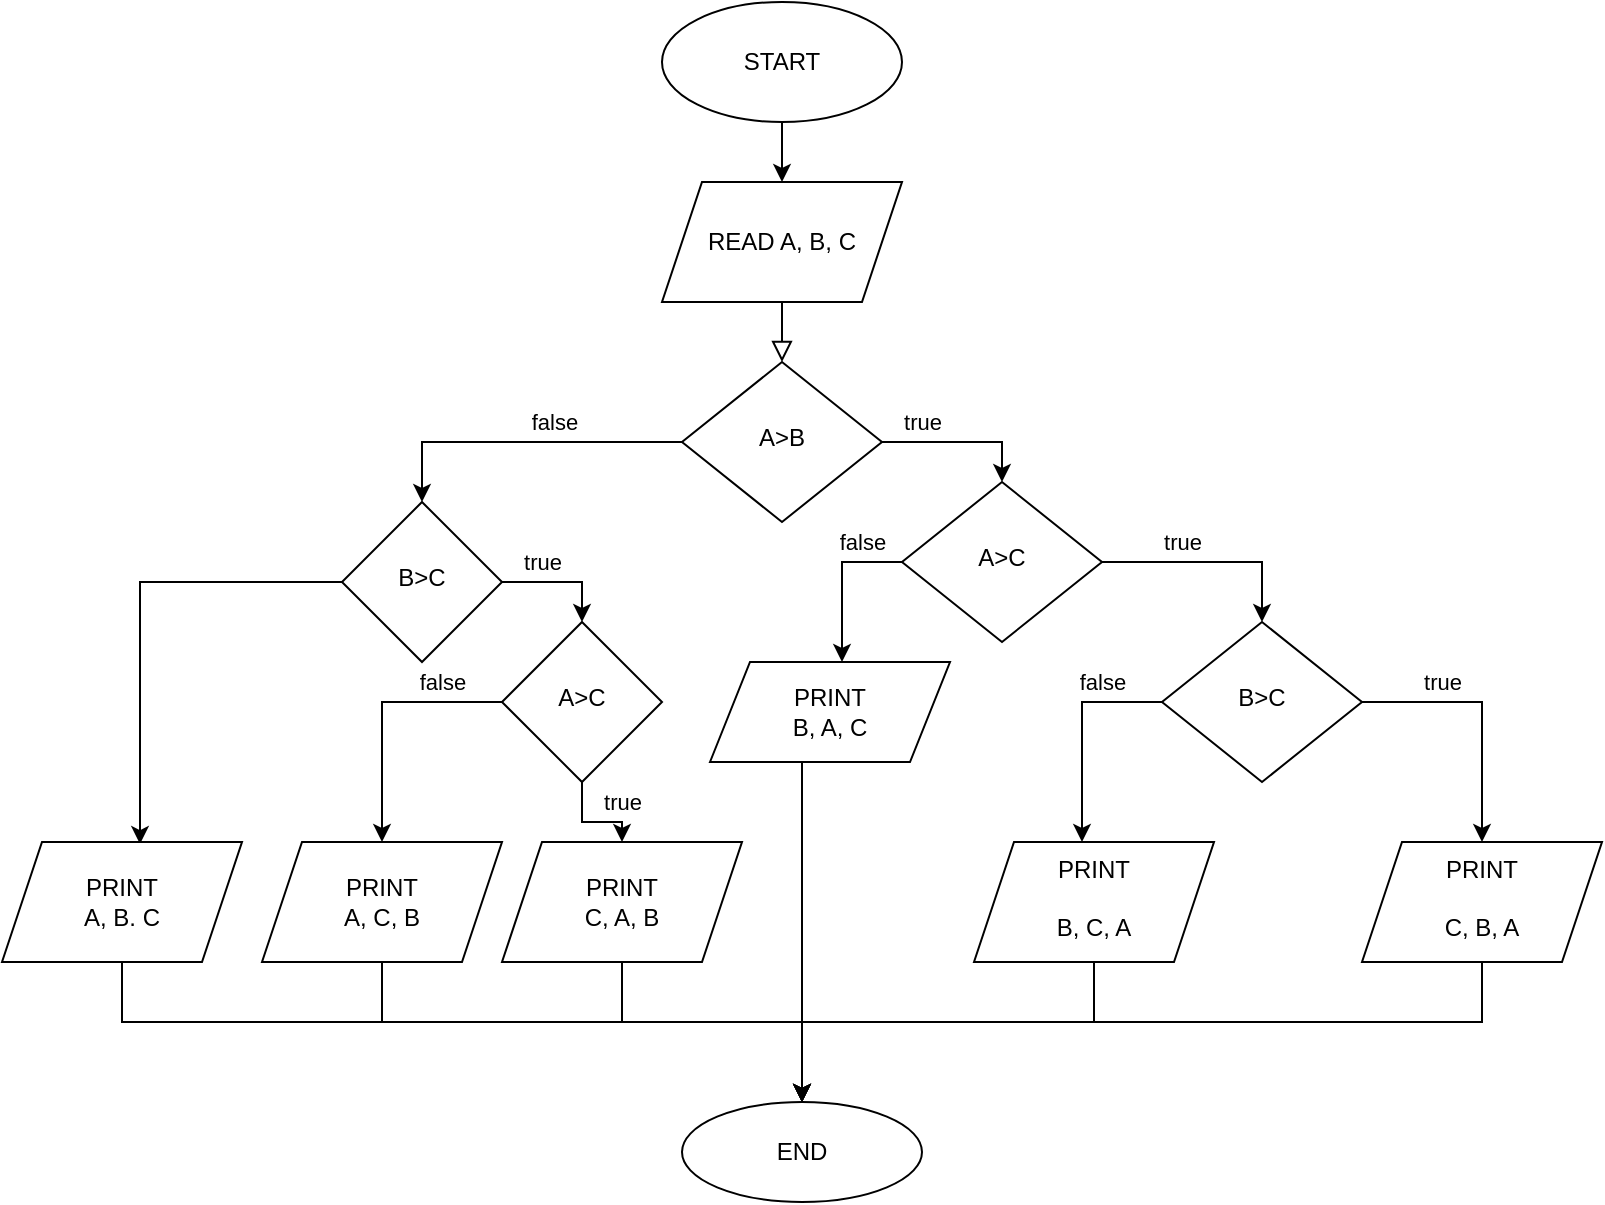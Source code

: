 <mxfile version="20.2.5" type="github">
  <diagram id="C5RBs43oDa-KdzZeNtuy" name="Page-1">
    <mxGraphModel dx="794" dy="1650" grid="1" gridSize="10" guides="1" tooltips="1" connect="1" arrows="1" fold="1" page="1" pageScale="1" pageWidth="827" pageHeight="1169" math="0" shadow="0">
      <root>
        <mxCell id="WIyWlLk6GJQsqaUBKTNV-0" />
        <mxCell id="WIyWlLk6GJQsqaUBKTNV-1" parent="WIyWlLk6GJQsqaUBKTNV-0" />
        <mxCell id="WIyWlLk6GJQsqaUBKTNV-2" value="" style="rounded=0;html=1;jettySize=auto;orthogonalLoop=1;fontSize=11;endArrow=block;endFill=0;endSize=8;strokeWidth=1;shadow=0;labelBackgroundColor=none;edgeStyle=orthogonalEdgeStyle;" parent="WIyWlLk6GJQsqaUBKTNV-1" source="nDEjDnN1kgDwxqb6IUxM-1" target="WIyWlLk6GJQsqaUBKTNV-6" edge="1">
          <mxGeometry relative="1" as="geometry">
            <mxPoint x="220" y="120" as="sourcePoint" />
          </mxGeometry>
        </mxCell>
        <mxCell id="nDEjDnN1kgDwxqb6IUxM-4" value="true " style="edgeStyle=orthogonalEdgeStyle;rounded=0;orthogonalLoop=1;jettySize=auto;html=1;exitX=1;exitY=0.5;exitDx=0;exitDy=0;" edge="1" parent="WIyWlLk6GJQsqaUBKTNV-1" source="WIyWlLk6GJQsqaUBKTNV-6" target="nDEjDnN1kgDwxqb6IUxM-3">
          <mxGeometry x="-0.5" y="10" relative="1" as="geometry">
            <Array as="points">
              <mxPoint x="560" y="-20" />
            </Array>
            <mxPoint as="offset" />
          </mxGeometry>
        </mxCell>
        <mxCell id="nDEjDnN1kgDwxqb6IUxM-23" value="false" style="edgeStyle=orthogonalEdgeStyle;rounded=0;orthogonalLoop=1;jettySize=auto;html=1;" edge="1" parent="WIyWlLk6GJQsqaUBKTNV-1" source="WIyWlLk6GJQsqaUBKTNV-6" target="nDEjDnN1kgDwxqb6IUxM-22">
          <mxGeometry x="-0.2" y="-10" relative="1" as="geometry">
            <Array as="points">
              <mxPoint x="270" y="-20" />
            </Array>
            <mxPoint as="offset" />
          </mxGeometry>
        </mxCell>
        <mxCell id="WIyWlLk6GJQsqaUBKTNV-6" value="A&amp;gt;B" style="rhombus;whiteSpace=wrap;html=1;shadow=0;fontFamily=Helvetica;fontSize=12;align=center;strokeWidth=1;spacing=6;spacingTop=-4;" parent="WIyWlLk6GJQsqaUBKTNV-1" vertex="1">
          <mxGeometry x="400" y="-60" width="100" height="80" as="geometry" />
        </mxCell>
        <mxCell id="nDEjDnN1kgDwxqb6IUxM-2" style="edgeStyle=orthogonalEdgeStyle;rounded=0;orthogonalLoop=1;jettySize=auto;html=1;entryX=0.5;entryY=0;entryDx=0;entryDy=0;" edge="1" parent="WIyWlLk6GJQsqaUBKTNV-1" source="nDEjDnN1kgDwxqb6IUxM-0" target="nDEjDnN1kgDwxqb6IUxM-1">
          <mxGeometry relative="1" as="geometry" />
        </mxCell>
        <mxCell id="nDEjDnN1kgDwxqb6IUxM-0" value="START" style="ellipse;whiteSpace=wrap;html=1;" vertex="1" parent="WIyWlLk6GJQsqaUBKTNV-1">
          <mxGeometry x="390" y="-240" width="120" height="60" as="geometry" />
        </mxCell>
        <mxCell id="nDEjDnN1kgDwxqb6IUxM-1" value="READ A, B, C" style="shape=parallelogram;perimeter=parallelogramPerimeter;whiteSpace=wrap;html=1;fixedSize=1;" vertex="1" parent="WIyWlLk6GJQsqaUBKTNV-1">
          <mxGeometry x="390" y="-150" width="120" height="60" as="geometry" />
        </mxCell>
        <mxCell id="nDEjDnN1kgDwxqb6IUxM-9" value="true" style="edgeStyle=orthogonalEdgeStyle;rounded=0;orthogonalLoop=1;jettySize=auto;html=1;" edge="1" parent="WIyWlLk6GJQsqaUBKTNV-1" source="nDEjDnN1kgDwxqb6IUxM-3" target="nDEjDnN1kgDwxqb6IUxM-8">
          <mxGeometry x="-0.273" y="10" relative="1" as="geometry">
            <Array as="points">
              <mxPoint x="690" y="40" />
            </Array>
            <mxPoint as="offset" />
          </mxGeometry>
        </mxCell>
        <mxCell id="nDEjDnN1kgDwxqb6IUxM-20" value="false" style="edgeStyle=orthogonalEdgeStyle;rounded=0;orthogonalLoop=1;jettySize=auto;html=1;" edge="1" parent="WIyWlLk6GJQsqaUBKTNV-1" source="nDEjDnN1kgDwxqb6IUxM-3">
          <mxGeometry x="-0.5" y="-10" relative="1" as="geometry">
            <mxPoint x="480" y="90" as="targetPoint" />
            <Array as="points">
              <mxPoint x="480" y="40" />
              <mxPoint x="480" y="80" />
            </Array>
            <mxPoint as="offset" />
          </mxGeometry>
        </mxCell>
        <mxCell id="nDEjDnN1kgDwxqb6IUxM-3" value="A&amp;gt;C" style="rhombus;whiteSpace=wrap;html=1;shadow=0;fontFamily=Helvetica;fontSize=12;align=center;strokeWidth=1;spacing=6;spacingTop=-4;" vertex="1" parent="WIyWlLk6GJQsqaUBKTNV-1">
          <mxGeometry x="510" width="100" height="80" as="geometry" />
        </mxCell>
        <mxCell id="nDEjDnN1kgDwxqb6IUxM-11" value="true" style="edgeStyle=orthogonalEdgeStyle;rounded=0;orthogonalLoop=1;jettySize=auto;html=1;" edge="1" parent="WIyWlLk6GJQsqaUBKTNV-1" source="nDEjDnN1kgDwxqb6IUxM-8" target="nDEjDnN1kgDwxqb6IUxM-10">
          <mxGeometry x="-0.385" y="10" relative="1" as="geometry">
            <Array as="points">
              <mxPoint x="800" y="110" />
            </Array>
            <mxPoint as="offset" />
          </mxGeometry>
        </mxCell>
        <mxCell id="nDEjDnN1kgDwxqb6IUxM-14" value="false" style="edgeStyle=orthogonalEdgeStyle;rounded=0;orthogonalLoop=1;jettySize=auto;html=1;" edge="1" parent="WIyWlLk6GJQsqaUBKTNV-1" source="nDEjDnN1kgDwxqb6IUxM-8" target="nDEjDnN1kgDwxqb6IUxM-13">
          <mxGeometry x="-0.455" y="-10" relative="1" as="geometry">
            <Array as="points">
              <mxPoint x="600" y="110" />
            </Array>
            <mxPoint as="offset" />
          </mxGeometry>
        </mxCell>
        <mxCell id="nDEjDnN1kgDwxqb6IUxM-8" value="B&amp;gt;C" style="rhombus;whiteSpace=wrap;html=1;shadow=0;fontFamily=Helvetica;fontSize=12;align=center;strokeWidth=1;spacing=6;spacingTop=-4;" vertex="1" parent="WIyWlLk6GJQsqaUBKTNV-1">
          <mxGeometry x="640" y="70" width="100" height="80" as="geometry" />
        </mxCell>
        <mxCell id="nDEjDnN1kgDwxqb6IUxM-42" style="edgeStyle=orthogonalEdgeStyle;rounded=0;orthogonalLoop=1;jettySize=auto;html=1;entryX=0.5;entryY=0;entryDx=0;entryDy=0;" edge="1" parent="WIyWlLk6GJQsqaUBKTNV-1" source="nDEjDnN1kgDwxqb6IUxM-10" target="nDEjDnN1kgDwxqb6IUxM-38">
          <mxGeometry relative="1" as="geometry">
            <Array as="points">
              <mxPoint x="800" y="270" />
              <mxPoint x="460" y="270" />
            </Array>
          </mxGeometry>
        </mxCell>
        <mxCell id="nDEjDnN1kgDwxqb6IUxM-10" value="&lt;div&gt;PRINT&lt;/div&gt;&lt;div&gt;&lt;br&gt;&lt;/div&gt;C, B, A" style="shape=parallelogram;perimeter=parallelogramPerimeter;whiteSpace=wrap;html=1;fixedSize=1;shadow=0;strokeWidth=1;spacing=6;spacingTop=-4;" vertex="1" parent="WIyWlLk6GJQsqaUBKTNV-1">
          <mxGeometry x="740" y="180" width="120" height="60" as="geometry" />
        </mxCell>
        <mxCell id="nDEjDnN1kgDwxqb6IUxM-44" style="edgeStyle=orthogonalEdgeStyle;rounded=0;orthogonalLoop=1;jettySize=auto;html=1;entryX=0.5;entryY=0;entryDx=0;entryDy=0;" edge="1" parent="WIyWlLk6GJQsqaUBKTNV-1" source="nDEjDnN1kgDwxqb6IUxM-13" target="nDEjDnN1kgDwxqb6IUxM-38">
          <mxGeometry relative="1" as="geometry">
            <Array as="points">
              <mxPoint x="606" y="270" />
              <mxPoint x="460" y="270" />
            </Array>
          </mxGeometry>
        </mxCell>
        <mxCell id="nDEjDnN1kgDwxqb6IUxM-13" value="&lt;div&gt;PRINT&lt;/div&gt;&lt;div&gt;&lt;br&gt;&lt;/div&gt;B, C, A" style="shape=parallelogram;perimeter=parallelogramPerimeter;whiteSpace=wrap;html=1;fixedSize=1;shadow=0;strokeWidth=1;spacing=6;spacingTop=-4;" vertex="1" parent="WIyWlLk6GJQsqaUBKTNV-1">
          <mxGeometry x="546" y="180" width="120" height="60" as="geometry" />
        </mxCell>
        <mxCell id="nDEjDnN1kgDwxqb6IUxM-45" style="edgeStyle=orthogonalEdgeStyle;rounded=0;orthogonalLoop=1;jettySize=auto;html=1;entryX=0.5;entryY=0;entryDx=0;entryDy=0;" edge="1" parent="WIyWlLk6GJQsqaUBKTNV-1" source="nDEjDnN1kgDwxqb6IUxM-17" target="nDEjDnN1kgDwxqb6IUxM-38">
          <mxGeometry relative="1" as="geometry">
            <Array as="points">
              <mxPoint x="460" y="210" />
              <mxPoint x="460" y="210" />
            </Array>
          </mxGeometry>
        </mxCell>
        <mxCell id="nDEjDnN1kgDwxqb6IUxM-17" value="&lt;div&gt;PRINT &lt;br&gt;&lt;/div&gt;&lt;div&gt;B, A, C&lt;br&gt;&lt;/div&gt;" style="shape=parallelogram;perimeter=parallelogramPerimeter;whiteSpace=wrap;html=1;fixedSize=1;" vertex="1" parent="WIyWlLk6GJQsqaUBKTNV-1">
          <mxGeometry x="414" y="90" width="120" height="50" as="geometry" />
        </mxCell>
        <mxCell id="nDEjDnN1kgDwxqb6IUxM-29" value="true" style="edgeStyle=orthogonalEdgeStyle;rounded=0;orthogonalLoop=1;jettySize=auto;html=1;" edge="1" parent="WIyWlLk6GJQsqaUBKTNV-1" source="nDEjDnN1kgDwxqb6IUxM-22" target="nDEjDnN1kgDwxqb6IUxM-28">
          <mxGeometry x="-0.333" y="10" relative="1" as="geometry">
            <Array as="points">
              <mxPoint x="350" y="50" />
            </Array>
            <mxPoint as="offset" />
          </mxGeometry>
        </mxCell>
        <mxCell id="nDEjDnN1kgDwxqb6IUxM-37" style="edgeStyle=orthogonalEdgeStyle;rounded=0;orthogonalLoop=1;jettySize=auto;html=1;entryX=0.575;entryY=0.017;entryDx=0;entryDy=0;entryPerimeter=0;" edge="1" parent="WIyWlLk6GJQsqaUBKTNV-1" source="nDEjDnN1kgDwxqb6IUxM-22" target="nDEjDnN1kgDwxqb6IUxM-34">
          <mxGeometry relative="1" as="geometry" />
        </mxCell>
        <mxCell id="nDEjDnN1kgDwxqb6IUxM-22" value="B&amp;gt;C" style="rhombus;whiteSpace=wrap;html=1;shadow=0;strokeWidth=1;spacing=6;spacingTop=-4;" vertex="1" parent="WIyWlLk6GJQsqaUBKTNV-1">
          <mxGeometry x="230" y="10" width="80" height="80" as="geometry" />
        </mxCell>
        <mxCell id="nDEjDnN1kgDwxqb6IUxM-41" style="edgeStyle=orthogonalEdgeStyle;rounded=0;orthogonalLoop=1;jettySize=auto;html=1;entryX=0.5;entryY=0;entryDx=0;entryDy=0;" edge="1" parent="WIyWlLk6GJQsqaUBKTNV-1" source="nDEjDnN1kgDwxqb6IUxM-24" target="nDEjDnN1kgDwxqb6IUxM-38">
          <mxGeometry relative="1" as="geometry">
            <Array as="points">
              <mxPoint x="370" y="270" />
              <mxPoint x="460" y="270" />
            </Array>
          </mxGeometry>
        </mxCell>
        <mxCell id="nDEjDnN1kgDwxqb6IUxM-24" value="&lt;div&gt;PRINT &lt;br&gt;&lt;/div&gt;&lt;div&gt;C, A, B&lt;br&gt;&lt;/div&gt;" style="shape=parallelogram;perimeter=parallelogramPerimeter;whiteSpace=wrap;html=1;fixedSize=1;" vertex="1" parent="WIyWlLk6GJQsqaUBKTNV-1">
          <mxGeometry x="310" y="180" width="120" height="60" as="geometry" />
        </mxCell>
        <mxCell id="nDEjDnN1kgDwxqb6IUxM-31" value="true" style="edgeStyle=orthogonalEdgeStyle;rounded=0;orthogonalLoop=1;jettySize=auto;html=1;" edge="1" parent="WIyWlLk6GJQsqaUBKTNV-1" source="nDEjDnN1kgDwxqb6IUxM-28" target="nDEjDnN1kgDwxqb6IUxM-24">
          <mxGeometry x="0.6" y="-10" relative="1" as="geometry">
            <mxPoint x="10" y="-10" as="offset" />
          </mxGeometry>
        </mxCell>
        <mxCell id="nDEjDnN1kgDwxqb6IUxM-33" value="false" style="edgeStyle=orthogonalEdgeStyle;rounded=0;orthogonalLoop=1;jettySize=auto;html=1;entryX=0.5;entryY=0;entryDx=0;entryDy=0;" edge="1" parent="WIyWlLk6GJQsqaUBKTNV-1" source="nDEjDnN1kgDwxqb6IUxM-28" target="nDEjDnN1kgDwxqb6IUxM-32">
          <mxGeometry x="-0.538" y="-10" relative="1" as="geometry">
            <Array as="points">
              <mxPoint x="250" y="110" />
            </Array>
            <mxPoint as="offset" />
          </mxGeometry>
        </mxCell>
        <mxCell id="nDEjDnN1kgDwxqb6IUxM-28" value="A&amp;gt;C" style="rhombus;whiteSpace=wrap;html=1;shadow=0;strokeWidth=1;spacing=6;spacingTop=-4;" vertex="1" parent="WIyWlLk6GJQsqaUBKTNV-1">
          <mxGeometry x="310" y="70" width="80" height="80" as="geometry" />
        </mxCell>
        <mxCell id="nDEjDnN1kgDwxqb6IUxM-40" style="edgeStyle=orthogonalEdgeStyle;rounded=0;orthogonalLoop=1;jettySize=auto;html=1;entryX=0.5;entryY=0;entryDx=0;entryDy=0;" edge="1" parent="WIyWlLk6GJQsqaUBKTNV-1" source="nDEjDnN1kgDwxqb6IUxM-32" target="nDEjDnN1kgDwxqb6IUxM-38">
          <mxGeometry relative="1" as="geometry">
            <Array as="points">
              <mxPoint x="250" y="270" />
              <mxPoint x="460" y="270" />
            </Array>
          </mxGeometry>
        </mxCell>
        <mxCell id="nDEjDnN1kgDwxqb6IUxM-32" value="&lt;div&gt;PRINT &lt;br&gt;&lt;/div&gt;&lt;div&gt;A, C, B&lt;br&gt;&lt;/div&gt;" style="shape=parallelogram;perimeter=parallelogramPerimeter;whiteSpace=wrap;html=1;fixedSize=1;" vertex="1" parent="WIyWlLk6GJQsqaUBKTNV-1">
          <mxGeometry x="190" y="180" width="120" height="60" as="geometry" />
        </mxCell>
        <mxCell id="nDEjDnN1kgDwxqb6IUxM-39" style="edgeStyle=orthogonalEdgeStyle;rounded=0;orthogonalLoop=1;jettySize=auto;html=1;exitX=0.5;exitY=1;exitDx=0;exitDy=0;" edge="1" parent="WIyWlLk6GJQsqaUBKTNV-1" source="nDEjDnN1kgDwxqb6IUxM-34" target="nDEjDnN1kgDwxqb6IUxM-38">
          <mxGeometry relative="1" as="geometry">
            <Array as="points">
              <mxPoint x="120" y="270" />
              <mxPoint x="460" y="270" />
            </Array>
          </mxGeometry>
        </mxCell>
        <mxCell id="nDEjDnN1kgDwxqb6IUxM-34" value="&lt;div&gt;PRINT&lt;/div&gt;&lt;div&gt;A, B. C&lt;/div&gt;" style="shape=parallelogram;perimeter=parallelogramPerimeter;whiteSpace=wrap;html=1;fixedSize=1;" vertex="1" parent="WIyWlLk6GJQsqaUBKTNV-1">
          <mxGeometry x="60" y="180" width="120" height="60" as="geometry" />
        </mxCell>
        <mxCell id="nDEjDnN1kgDwxqb6IUxM-38" value="END " style="ellipse;whiteSpace=wrap;html=1;" vertex="1" parent="WIyWlLk6GJQsqaUBKTNV-1">
          <mxGeometry x="400" y="310" width="120" height="50" as="geometry" />
        </mxCell>
      </root>
    </mxGraphModel>
  </diagram>
</mxfile>
